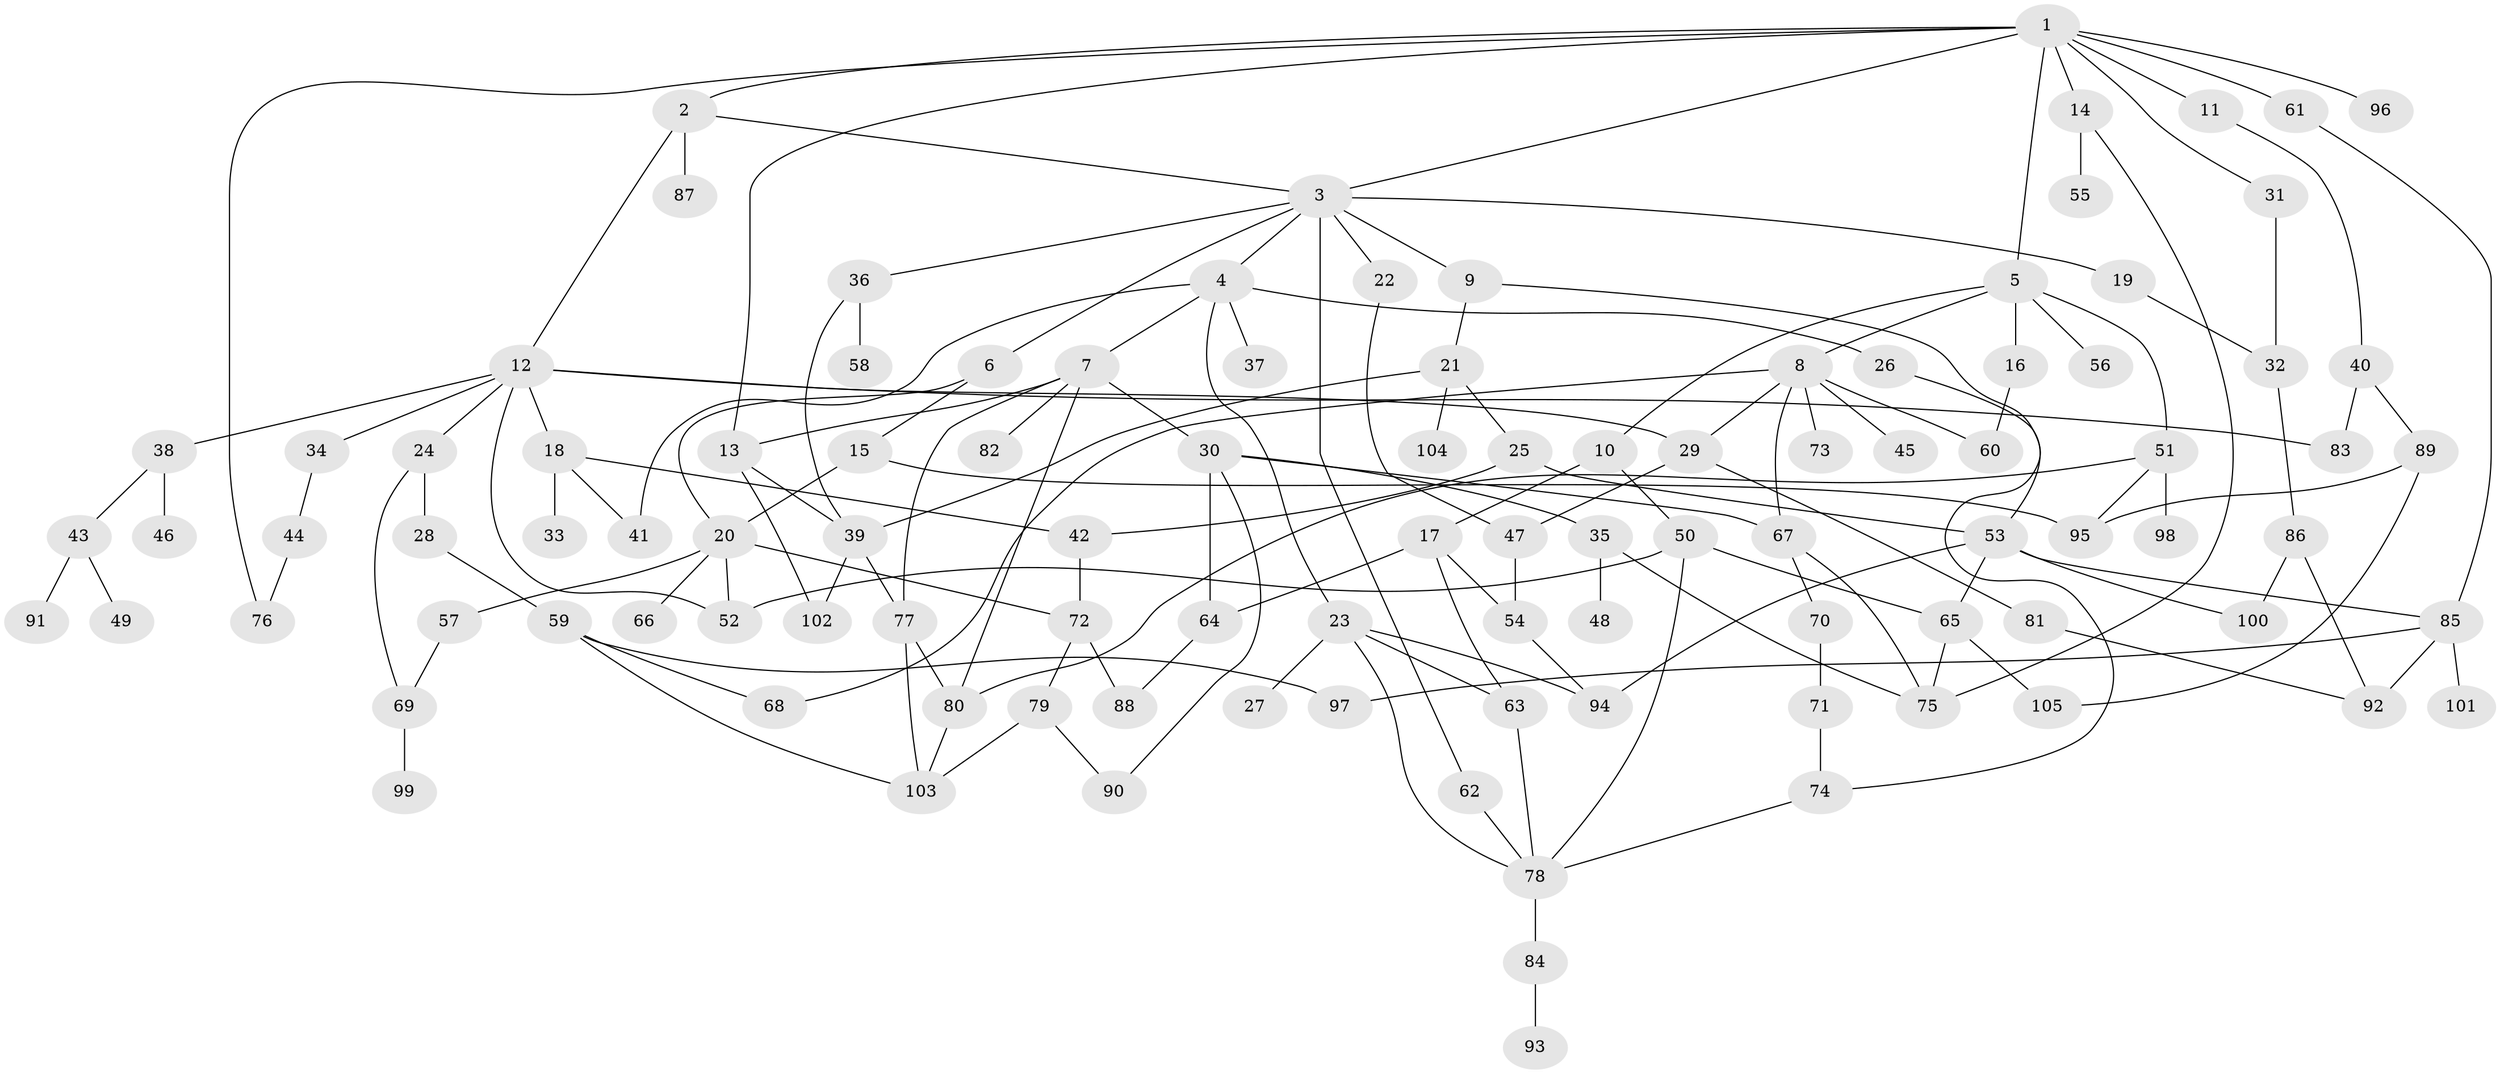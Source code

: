 // Generated by graph-tools (version 1.1) at 2025/41/03/09/25 04:41:04]
// undirected, 105 vertices, 155 edges
graph export_dot {
graph [start="1"]
  node [color=gray90,style=filled];
  1;
  2;
  3;
  4;
  5;
  6;
  7;
  8;
  9;
  10;
  11;
  12;
  13;
  14;
  15;
  16;
  17;
  18;
  19;
  20;
  21;
  22;
  23;
  24;
  25;
  26;
  27;
  28;
  29;
  30;
  31;
  32;
  33;
  34;
  35;
  36;
  37;
  38;
  39;
  40;
  41;
  42;
  43;
  44;
  45;
  46;
  47;
  48;
  49;
  50;
  51;
  52;
  53;
  54;
  55;
  56;
  57;
  58;
  59;
  60;
  61;
  62;
  63;
  64;
  65;
  66;
  67;
  68;
  69;
  70;
  71;
  72;
  73;
  74;
  75;
  76;
  77;
  78;
  79;
  80;
  81;
  82;
  83;
  84;
  85;
  86;
  87;
  88;
  89;
  90;
  91;
  92;
  93;
  94;
  95;
  96;
  97;
  98;
  99;
  100;
  101;
  102;
  103;
  104;
  105;
  1 -- 2;
  1 -- 3;
  1 -- 5;
  1 -- 11;
  1 -- 13;
  1 -- 14;
  1 -- 31;
  1 -- 61;
  1 -- 76;
  1 -- 96;
  2 -- 12;
  2 -- 87;
  2 -- 3;
  3 -- 4;
  3 -- 6;
  3 -- 9;
  3 -- 19;
  3 -- 22;
  3 -- 36;
  3 -- 62;
  4 -- 7;
  4 -- 23;
  4 -- 26;
  4 -- 37;
  4 -- 41;
  5 -- 8;
  5 -- 10;
  5 -- 16;
  5 -- 51;
  5 -- 56;
  6 -- 15;
  6 -- 20;
  7 -- 30;
  7 -- 82;
  7 -- 80;
  7 -- 13;
  7 -- 77;
  8 -- 45;
  8 -- 68;
  8 -- 73;
  8 -- 29;
  8 -- 60;
  8 -- 67;
  9 -- 21;
  9 -- 74;
  10 -- 17;
  10 -- 50;
  11 -- 40;
  12 -- 18;
  12 -- 24;
  12 -- 29;
  12 -- 34;
  12 -- 38;
  12 -- 52;
  12 -- 83;
  13 -- 39;
  13 -- 102;
  14 -- 55;
  14 -- 75;
  15 -- 95;
  15 -- 20;
  16 -- 60;
  17 -- 64;
  17 -- 54;
  17 -- 63;
  18 -- 33;
  18 -- 42;
  18 -- 41;
  19 -- 32;
  20 -- 57;
  20 -- 66;
  20 -- 72;
  20 -- 52;
  21 -- 25;
  21 -- 104;
  21 -- 39;
  22 -- 47;
  23 -- 27;
  23 -- 63;
  23 -- 78;
  23 -- 94;
  24 -- 28;
  24 -- 69;
  25 -- 42;
  25 -- 53;
  26 -- 53;
  28 -- 59;
  29 -- 47;
  29 -- 81;
  30 -- 35;
  30 -- 67;
  30 -- 90;
  30 -- 64;
  31 -- 32;
  32 -- 86;
  34 -- 44;
  35 -- 48;
  35 -- 75;
  36 -- 58;
  36 -- 39;
  38 -- 43;
  38 -- 46;
  39 -- 77;
  39 -- 102;
  40 -- 89;
  40 -- 83;
  42 -- 72;
  43 -- 49;
  43 -- 91;
  44 -- 76;
  47 -- 54;
  50 -- 52;
  50 -- 78;
  50 -- 65;
  51 -- 80;
  51 -- 98;
  51 -- 95;
  53 -- 65;
  53 -- 85;
  53 -- 100;
  53 -- 94;
  54 -- 94;
  57 -- 69;
  59 -- 97;
  59 -- 68;
  59 -- 103;
  61 -- 85;
  62 -- 78;
  63 -- 78;
  64 -- 88;
  65 -- 105;
  65 -- 75;
  67 -- 70;
  67 -- 75;
  69 -- 99;
  70 -- 71;
  71 -- 74;
  72 -- 79;
  72 -- 88;
  74 -- 78;
  77 -- 80;
  77 -- 103;
  78 -- 84;
  79 -- 103;
  79 -- 90;
  80 -- 103;
  81 -- 92;
  84 -- 93;
  85 -- 92;
  85 -- 97;
  85 -- 101;
  86 -- 100;
  86 -- 92;
  89 -- 95;
  89 -- 105;
}
